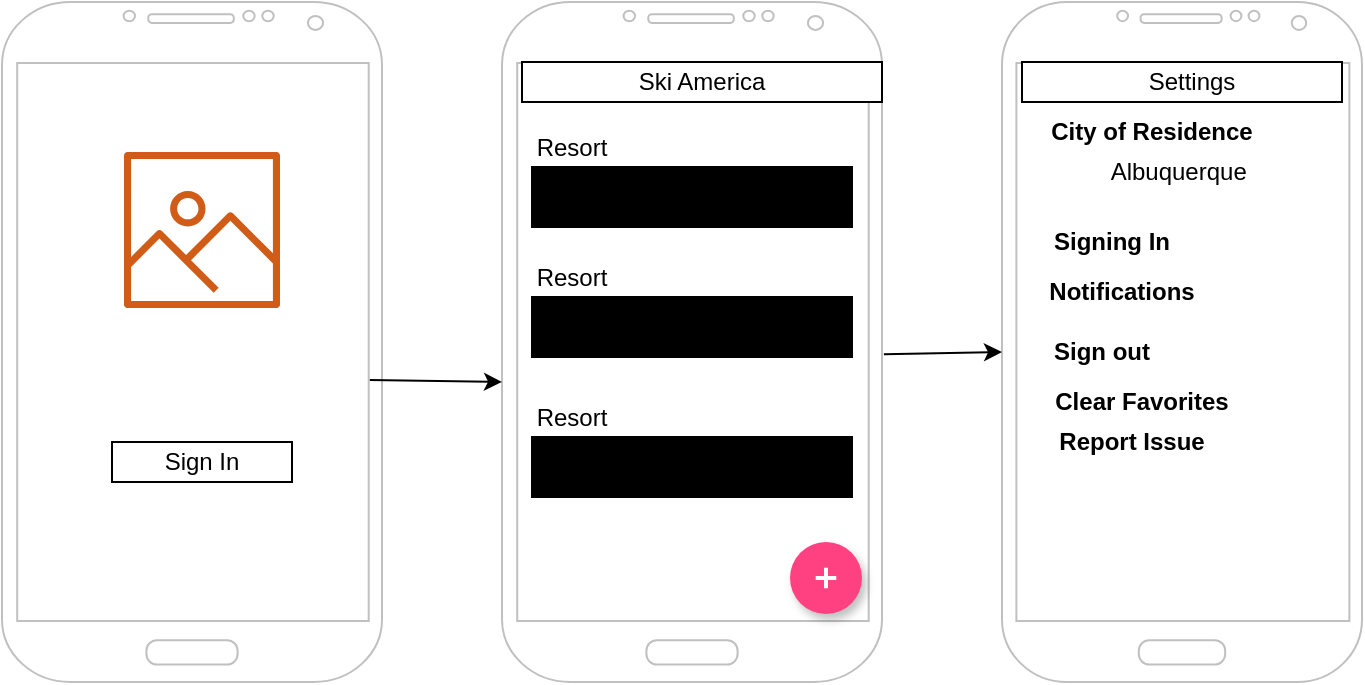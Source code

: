 <mxfile version="12.2.6" type="device" pages="1"><diagram id="5fkjK_hFdn7OpXpMO5j5" name="Page-1"><mxGraphModel dx="768" dy="401" grid="1" gridSize="10" guides="1" tooltips="1" connect="1" arrows="1" fold="1" page="1" pageScale="1" pageWidth="700" pageHeight="350" math="0" shadow="0"><root><mxCell id="0"/><mxCell id="1" parent="0"/><mxCell id="0Hac4_RS4ShV803-JY-E-1" value="" style="verticalLabelPosition=bottom;verticalAlign=top;html=1;shadow=0;dashed=0;strokeWidth=1;shape=mxgraph.android.phone2;fillColor=#ffffff;strokeColor=#c0c0c0;" parent="1" vertex="1"><mxGeometry width="190" height="340" as="geometry"/></mxCell><mxCell id="0Hac4_RS4ShV803-JY-E-2" value="" style="verticalLabelPosition=bottom;verticalAlign=top;html=1;shadow=0;dashed=0;strokeWidth=1;shape=mxgraph.android.phone2;fillColor=#ffffff;strokeColor=#c0c0c0;" parent="1" vertex="1"><mxGeometry x="250" width="190" height="340" as="geometry"/></mxCell><mxCell id="0Hac4_RS4ShV803-JY-E-3" value="" style="verticalLabelPosition=bottom;verticalAlign=top;html=1;shadow=0;dashed=0;strokeWidth=1;shape=mxgraph.android.phone2;fillColor=#ffffff;strokeColor=#c0c0c0;" parent="1" vertex="1"><mxGeometry x="500" width="180" height="340" as="geometry"/></mxCell><mxCell id="0Hac4_RS4ShV803-JY-E-70" value="" style="rounded=0;whiteSpace=wrap;html=1;" parent="1" vertex="1"><mxGeometry x="510" y="30" width="160" height="20" as="geometry"/></mxCell><mxCell id="0Hac4_RS4ShV803-JY-E-71" value="Settings" style="text;html=1;strokeColor=none;fillColor=none;align=center;verticalAlign=middle;whiteSpace=wrap;rounded=0;" parent="1" vertex="1"><mxGeometry x="550" y="30" width="90" height="20" as="geometry"/></mxCell><mxCell id="0Hac4_RS4ShV803-JY-E-72" value="&lt;b&gt;City of Residence&lt;/b&gt;" style="text;html=1;strokeColor=none;fillColor=none;align=center;verticalAlign=middle;whiteSpace=wrap;rounded=0;" parent="1" vertex="1"><mxGeometry x="510" y="55" width="130" height="20" as="geometry"/></mxCell><mxCell id="0Hac4_RS4ShV803-JY-E-73" value="Albuquerque&amp;nbsp;" style="text;html=1;strokeColor=none;fillColor=none;align=center;verticalAlign=middle;whiteSpace=wrap;rounded=0;" parent="1" vertex="1"><mxGeometry x="570" y="75" width="40" height="20" as="geometry"/></mxCell><mxCell id="0Hac4_RS4ShV803-JY-E-74" value="&lt;b&gt;Signing In&lt;/b&gt;" style="text;html=1;strokeColor=none;fillColor=none;align=center;verticalAlign=middle;whiteSpace=wrap;rounded=0;" parent="1" vertex="1"><mxGeometry x="520" y="110" width="70" height="20" as="geometry"/></mxCell><mxCell id="0Hac4_RS4ShV803-JY-E-75" value="&lt;b&gt;Notifications&lt;/b&gt;" style="text;html=1;strokeColor=none;fillColor=none;align=center;verticalAlign=middle;whiteSpace=wrap;rounded=0;" parent="1" vertex="1"><mxGeometry x="540" y="135" width="40" height="20" as="geometry"/></mxCell><mxCell id="0Hac4_RS4ShV803-JY-E-76" value="&lt;b&gt;Sign out&lt;/b&gt;" style="text;html=1;strokeColor=none;fillColor=none;align=center;verticalAlign=middle;whiteSpace=wrap;rounded=0;direction=west;" parent="1" vertex="1"><mxGeometry x="515" y="165" width="70" height="20" as="geometry"/></mxCell><mxCell id="0Hac4_RS4ShV803-JY-E-78" value="&lt;b&gt;Clear Favorites&lt;/b&gt;" style="text;html=1;strokeColor=none;fillColor=none;align=center;verticalAlign=middle;whiteSpace=wrap;rounded=0;" parent="1" vertex="1"><mxGeometry x="520" y="190" width="100" height="20" as="geometry"/></mxCell><mxCell id="0Hac4_RS4ShV803-JY-E-79" value="&lt;b&gt;Report Issue&lt;/b&gt;" style="text;html=1;strokeColor=none;fillColor=none;align=center;verticalAlign=middle;whiteSpace=wrap;rounded=0;" parent="1" vertex="1"><mxGeometry x="520" y="210" width="90" height="20" as="geometry"/></mxCell><mxCell id="OryhLacE5cesYP46Gm6r-2" value="Resort" style="text;html=1;strokeColor=none;fillColor=none;align=center;verticalAlign=middle;whiteSpace=wrap;rounded=0;" vertex="1" parent="1"><mxGeometry x="265" y="62.5" width="40" height="20" as="geometry"/></mxCell><mxCell id="OryhLacE5cesYP46Gm6r-3" value="" style="rounded=0;whiteSpace=wrap;html=1;fillColor=#000000;" vertex="1" parent="1"><mxGeometry x="265" y="82.5" width="160" height="30" as="geometry"/></mxCell><mxCell id="OryhLacE5cesYP46Gm6r-4" value="Resort" style="text;html=1;strokeColor=none;fillColor=none;align=center;verticalAlign=middle;whiteSpace=wrap;rounded=0;" vertex="1" parent="1"><mxGeometry x="265" y="127.5" width="40" height="20" as="geometry"/></mxCell><mxCell id="OryhLacE5cesYP46Gm6r-5" value="" style="rounded=0;whiteSpace=wrap;html=1;fillColor=#000000;" vertex="1" parent="1"><mxGeometry x="265" y="147.5" width="160" height="30" as="geometry"/></mxCell><mxCell id="OryhLacE5cesYP46Gm6r-6" value="Resort" style="text;html=1;strokeColor=none;fillColor=none;align=center;verticalAlign=middle;whiteSpace=wrap;rounded=0;" vertex="1" parent="1"><mxGeometry x="265" y="197.5" width="40" height="20" as="geometry"/></mxCell><mxCell id="OryhLacE5cesYP46Gm6r-7" value="" style="rounded=0;whiteSpace=wrap;html=1;fillColor=#000000;" vertex="1" parent="1"><mxGeometry x="265" y="217.5" width="160" height="30" as="geometry"/></mxCell><mxCell id="OryhLacE5cesYP46Gm6r-8" value="" style="rounded=0;whiteSpace=wrap;html=1;" vertex="1" parent="1"><mxGeometry x="260" y="30" width="180" height="20" as="geometry"/></mxCell><mxCell id="OryhLacE5cesYP46Gm6r-9" value="Ski America" style="text;html=1;strokeColor=none;fillColor=none;align=center;verticalAlign=middle;whiteSpace=wrap;rounded=0;" vertex="1" parent="1"><mxGeometry x="305" y="30" width="90" height="20" as="geometry"/></mxCell><mxCell id="OryhLacE5cesYP46Gm6r-10" value="" style="outlineConnect=0;fontColor=#232F3E;gradientColor=none;fillColor=#D05C17;strokeColor=none;dashed=0;verticalLabelPosition=bottom;verticalAlign=top;align=center;html=1;fontSize=12;fontStyle=0;aspect=fixed;pointerEvents=1;shape=mxgraph.aws4.container_registry_image;" vertex="1" parent="1"><mxGeometry x="61" y="75" width="78" height="78" as="geometry"/></mxCell><mxCell id="OryhLacE5cesYP46Gm6r-11" value="" style="rounded=0;whiteSpace=wrap;html=1;" vertex="1" parent="1"><mxGeometry x="55" y="220" width="90" height="20" as="geometry"/></mxCell><mxCell id="OryhLacE5cesYP46Gm6r-12" value="Sign In" style="text;html=1;strokeColor=none;fillColor=none;align=center;verticalAlign=middle;whiteSpace=wrap;rounded=0;" vertex="1" parent="1"><mxGeometry x="70" y="220" width="60" height="20" as="geometry"/></mxCell><mxCell id="OryhLacE5cesYP46Gm6r-13" value="" style="shape=ellipse;fillColor=#FF4081;strokeColor=none;shadow=1;aspect=fixed;" vertex="1" parent="1"><mxGeometry x="394" y="270" width="36" height="36" as="geometry"/></mxCell><mxCell id="OryhLacE5cesYP46Gm6r-14" value="" style="dashed=0;html=1;shape=mxgraph.gmdl.plus;strokeColor=#ffffff;strokeWidth=2;shadow=0;" vertex="1" parent="OryhLacE5cesYP46Gm6r-13"><mxGeometry x="12.857" y="12.857" width="10.286" height="10.286" as="geometry"/></mxCell><mxCell id="OryhLacE5cesYP46Gm6r-15" value="" style="endArrow=classic;html=1;exitX=0.968;exitY=0.556;exitDx=0;exitDy=0;exitPerimeter=0;" edge="1" parent="1" source="0Hac4_RS4ShV803-JY-E-1"><mxGeometry width="50" height="50" relative="1" as="geometry"><mxPoint x="200" y="240" as="sourcePoint"/><mxPoint x="250" y="190" as="targetPoint"/></mxGeometry></mxCell><mxCell id="OryhLacE5cesYP46Gm6r-16" value="" style="endArrow=classic;html=1;exitX=1.005;exitY=0.518;exitDx=0;exitDy=0;exitPerimeter=0;" edge="1" parent="1" source="0Hac4_RS4ShV803-JY-E-2"><mxGeometry width="50" height="50" relative="1" as="geometry"><mxPoint x="450" y="225" as="sourcePoint"/><mxPoint x="500" y="175" as="targetPoint"/></mxGeometry></mxCell></root></mxGraphModel></diagram></mxfile>